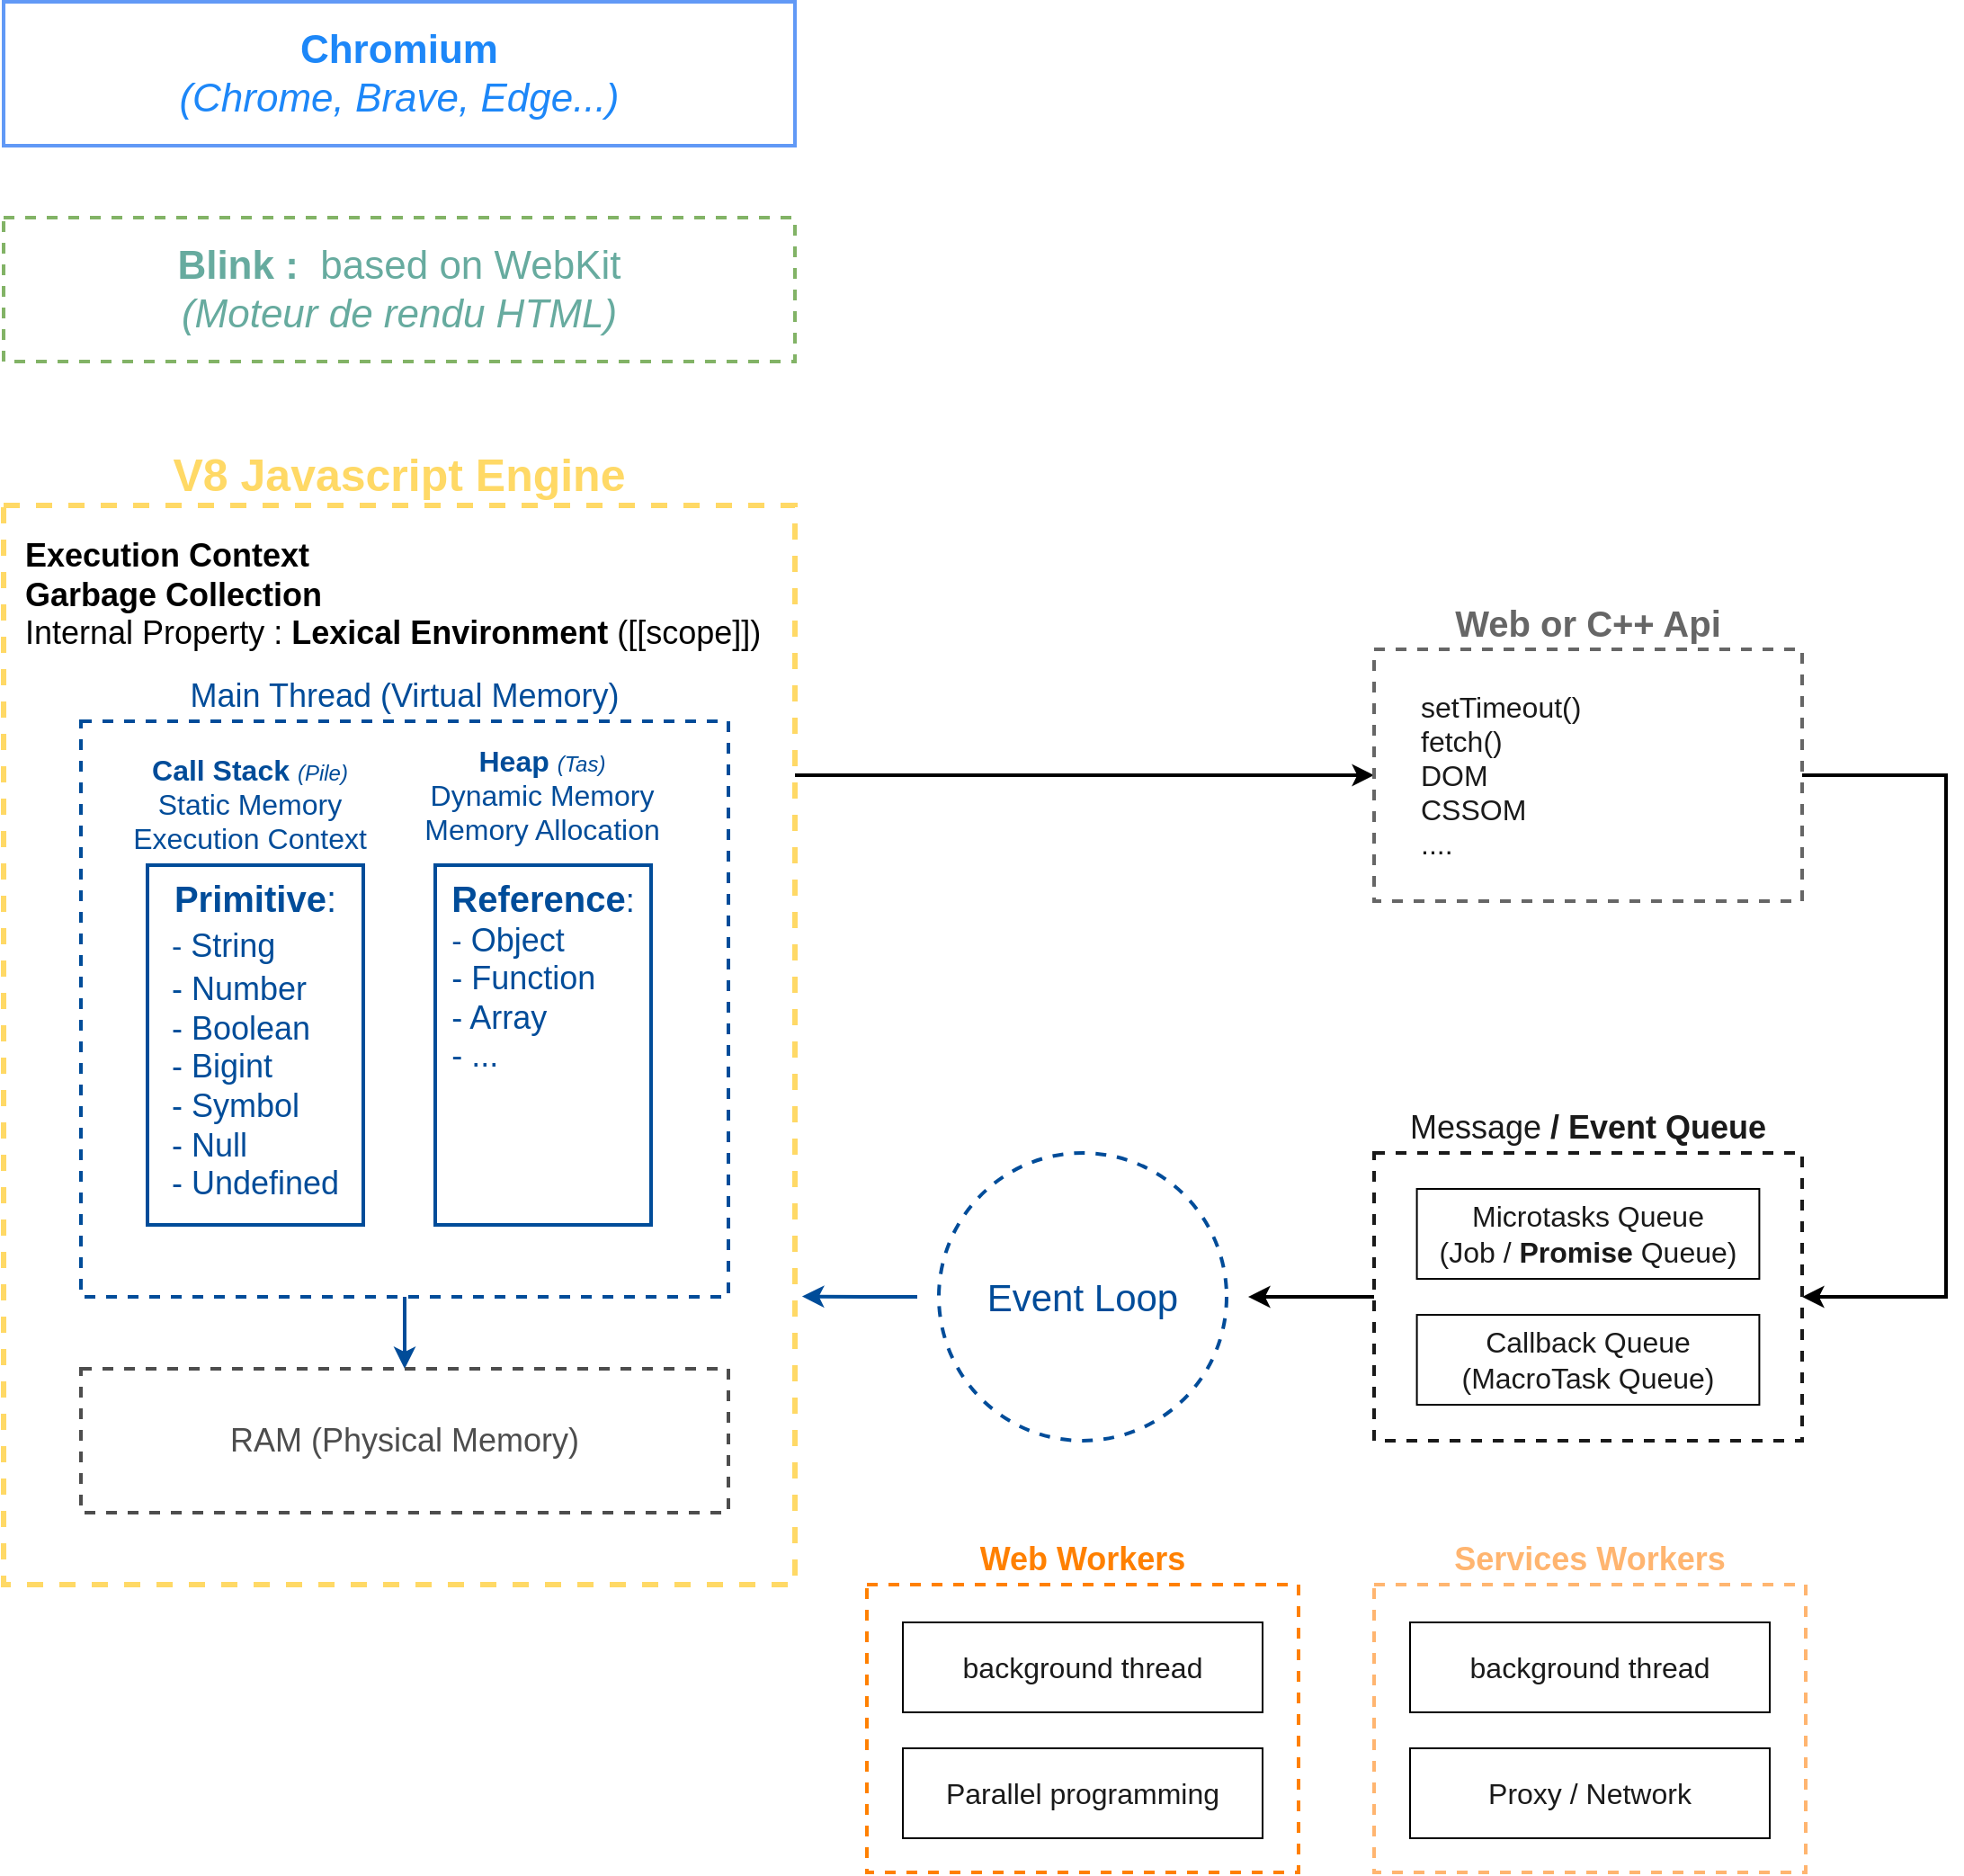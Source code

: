 <mxfile version="20.5.3" type="github">
  <diagram id="v0MDKut95CKC4kZgBaAw" name="Page-1">
    <mxGraphModel dx="2607" dy="2527" grid="1" gridSize="10" guides="1" tooltips="1" connect="1" arrows="1" fold="1" page="1" pageScale="1" pageWidth="850" pageHeight="1100" math="0" shadow="0">
      <root>
        <mxCell id="0" />
        <mxCell id="1" parent="0" />
        <mxCell id="1x8RhWClq7wQ5mpjOaXK-1" style="edgeStyle=orthogonalEdgeStyle;rounded=0;orthogonalLoop=1;jettySize=auto;html=1;entryX=0;entryY=0.5;entryDx=0;entryDy=0;fontSize=21;exitX=1;exitY=0.25;exitDx=0;exitDy=0;strokeWidth=2;" edge="1" parent="1" source="1x8RhWClq7wQ5mpjOaXK-2" target="1x8RhWClq7wQ5mpjOaXK-17">
          <mxGeometry relative="1" as="geometry" />
        </mxCell>
        <mxCell id="1x8RhWClq7wQ5mpjOaXK-2" value="&lt;font size=&quot;1&quot; color=&quot;#ffd966&quot;&gt;&lt;b style=&quot;font-size: 25px;&quot;&gt;V8 Javascript Engine&lt;/b&gt;&lt;/font&gt;" style="rounded=0;whiteSpace=wrap;html=1;fontSize=21;strokeColor=#FFD966;fillStyle=auto;strokeWidth=3;dashed=1;verticalAlign=bottom;labelPosition=center;verticalLabelPosition=top;align=center;fillColor=default;" vertex="1" parent="1">
          <mxGeometry x="120" y="240" width="440" height="600" as="geometry" />
        </mxCell>
        <mxCell id="1x8RhWClq7wQ5mpjOaXK-3" value="" style="edgeStyle=orthogonalEdgeStyle;rounded=0;orthogonalLoop=1;jettySize=auto;html=1;entryX=1;entryY=0.5;entryDx=0;entryDy=0;exitX=1;exitY=0.5;exitDx=0;exitDy=0;strokeWidth=2;" edge="1" parent="1" source="1x8RhWClq7wQ5mpjOaXK-17" target="1x8RhWClq7wQ5mpjOaXK-20">
          <mxGeometry relative="1" as="geometry">
            <mxPoint x="1140" y="400" as="sourcePoint" />
            <Array as="points">
              <mxPoint x="1200" y="390" />
              <mxPoint x="1200" y="680" />
            </Array>
          </mxGeometry>
        </mxCell>
        <mxCell id="1x8RhWClq7wQ5mpjOaXK-4" value="&lt;span style=&quot;font-family: &amp;quot;Google Sans&amp;quot;, arial, sans-serif; text-align: left; font-size: 22px;&quot;&gt;&lt;font color=&quot;#1d87f8&quot; style=&quot;font-size: 22px;&quot;&gt;Chromium &lt;br&gt;&lt;span style=&quot;font-weight: normal;&quot;&gt;&lt;i style=&quot;&quot;&gt;(Chrome, Brave, Edge...)&lt;/i&gt;&lt;/span&gt;&lt;/font&gt;&lt;/span&gt;" style="rounded=0;whiteSpace=wrap;html=1;fontSize=22;strokeWidth=2;fontStyle=1;strokeColor=#6199f6;" vertex="1" parent="1">
          <mxGeometry x="120" y="-40" width="440" height="80" as="geometry" />
        </mxCell>
        <mxCell id="1x8RhWClq7wQ5mpjOaXK-5" style="edgeStyle=orthogonalEdgeStyle;rounded=0;orthogonalLoop=1;jettySize=auto;html=1;strokeWidth=2;" edge="1" parent="1" source="1x8RhWClq7wQ5mpjOaXK-20" target="1x8RhWClq7wQ5mpjOaXK-7">
          <mxGeometry relative="1" as="geometry">
            <mxPoint x="730" y="400" as="targetPoint" />
          </mxGeometry>
        </mxCell>
        <mxCell id="1x8RhWClq7wQ5mpjOaXK-6" style="edgeStyle=orthogonalEdgeStyle;rounded=0;orthogonalLoop=1;jettySize=auto;html=1;fontSize=21;fontColor=#7EA6E0;entryX=1.009;entryY=0.733;entryDx=0;entryDy=0;strokeColor=#004C99;strokeWidth=2;entryPerimeter=0;" edge="1" parent="1" source="1x8RhWClq7wQ5mpjOaXK-7" target="1x8RhWClq7wQ5mpjOaXK-2">
          <mxGeometry relative="1" as="geometry" />
        </mxCell>
        <mxCell id="1x8RhWClq7wQ5mpjOaXK-7" value="Event Loop" style="ellipse;whiteSpace=wrap;html=1;aspect=fixed;rounded=0;glass=0;sketch=0;fillStyle=auto;strokeColor=#004C99;strokeWidth=2;fontSize=21;perimeterSpacing=12;fillColor=none;fontColor=#004C99;dashed=1;" vertex="1" parent="1">
          <mxGeometry x="640" y="600" width="160" height="160" as="geometry" />
        </mxCell>
        <mxCell id="1x8RhWClq7wQ5mpjOaXK-8" value="&lt;font color=&quot;#000000&quot;&gt;&lt;b&gt;Execution Context&lt;br&gt;Garbage Collection&lt;/b&gt;&lt;br&gt;&lt;/font&gt;&lt;div style=&quot;&quot;&gt;&lt;span style=&quot;background-color: initial;&quot;&gt;&lt;font color=&quot;#000000&quot;&gt;Internal Property : &lt;b&gt;Lexical Environment&lt;/b&gt; ([[scope]])&lt;/font&gt;&lt;/span&gt;&lt;/div&gt;" style="text;html=1;strokeColor=none;fillColor=none;align=left;verticalAlign=middle;whiteSpace=wrap;rounded=0;glass=0;dashed=1;sketch=0;fillStyle=auto;strokeWidth=2;fontSize=18;fontColor=#004C99;" vertex="1" parent="1">
          <mxGeometry x="130" y="240" width="420" height="100" as="geometry" />
        </mxCell>
        <mxCell id="1x8RhWClq7wQ5mpjOaXK-9" style="edgeStyle=orthogonalEdgeStyle;rounded=0;orthogonalLoop=1;jettySize=auto;html=1;fontSize=25;strokeWidth=2;strokeColor=#004C99;" edge="1" parent="1" source="1x8RhWClq7wQ5mpjOaXK-10" target="1x8RhWClq7wQ5mpjOaXK-13">
          <mxGeometry relative="1" as="geometry" />
        </mxCell>
        <mxCell id="1x8RhWClq7wQ5mpjOaXK-10" value="Main Thread (Virtual Memory)" style="rounded=0;whiteSpace=wrap;html=1;glass=0;dashed=1;sketch=0;fillStyle=auto;strokeColor=#004C99;strokeWidth=2;fontSize=18;fontColor=#004C99;fillColor=none;gradientColor=none;labelPosition=center;verticalLabelPosition=top;align=center;verticalAlign=bottom;" vertex="1" parent="1">
          <mxGeometry x="163" y="360" width="360" height="320" as="geometry" />
        </mxCell>
        <mxCell id="1x8RhWClq7wQ5mpjOaXK-11" value="&lt;font style=&quot;font-size: 20px;&quot;&gt;&lt;font style=&quot;font-size: 20px;&quot;&gt;&lt;b style=&quot;&quot;&gt;Primitive&lt;/b&gt;&lt;/font&gt;:&lt;br&gt;&lt;/font&gt;&lt;div style=&quot;text-align: left; font-size: 20px;&quot;&gt;&lt;span style=&quot;background-color: initial;&quot;&gt;&lt;span style=&quot;font-size: 17px;&quot;&gt;-&lt;/span&gt;&lt;font style=&quot;font-size: 18px;&quot;&gt;&lt;font style=&quot;font-size: 18px;&quot;&gt;&amp;nbsp;String&lt;/font&gt;&lt;/font&gt;&lt;/span&gt;&lt;/div&gt;&lt;div style=&quot;text-align: left; font-size: 20px;&quot;&gt;&lt;span style=&quot;background-color: initial;&quot;&gt;&lt;font style=&quot;font-size: 18px;&quot;&gt;&lt;font style=&quot;font-size: 18px;&quot;&gt;- Number&lt;/font&gt;&lt;/font&gt;&lt;/span&gt;&lt;/div&gt;&lt;font style=&quot;font-size: 18px;&quot;&gt;&lt;span style=&quot;background-color: initial;&quot;&gt;&lt;div style=&quot;text-align: left;&quot;&gt;&lt;span style=&quot;background-color: initial;&quot;&gt;&lt;font style=&quot;font-size: 18px;&quot;&gt;- Boolean&lt;/font&gt;&lt;/span&gt;&lt;/div&gt;&lt;/span&gt;&lt;span style=&quot;background-color: initial;&quot;&gt;&lt;div style=&quot;text-align: left;&quot;&gt;&lt;span style=&quot;background-color: initial;&quot;&gt;&lt;font style=&quot;font-size: 18px;&quot;&gt;- Bigint&lt;/font&gt;&lt;/span&gt;&lt;/div&gt;&lt;/span&gt;&lt;span style=&quot;background-color: initial;&quot;&gt;&lt;div style=&quot;text-align: left;&quot;&gt;&lt;span style=&quot;background-color: initial;&quot;&gt;- Symbol&lt;/span&gt;&lt;/div&gt;&lt;/span&gt;&lt;span style=&quot;background-color: initial;&quot;&gt;&lt;div style=&quot;text-align: left;&quot;&gt;&lt;span style=&quot;background-color: initial;&quot;&gt;- Null&lt;/span&gt;&lt;/div&gt;&lt;/span&gt;&lt;span style=&quot;background-color: initial;&quot;&gt;&lt;div style=&quot;text-align: left;&quot;&gt;&lt;span style=&quot;background-color: initial;&quot;&gt;- Undefined&lt;/span&gt;&lt;/div&gt;&lt;/span&gt;&lt;/font&gt;" style="rounded=0;whiteSpace=wrap;html=1;glass=0;sketch=0;fillStyle=auto;strokeColor=#004C99;strokeWidth=2;fontSize=18;fontColor=#004C99;fillColor=none;gradientColor=none;verticalAlign=top;" vertex="1" parent="1">
          <mxGeometry x="200" y="440" width="120" height="200" as="geometry" />
        </mxCell>
        <mxCell id="1x8RhWClq7wQ5mpjOaXK-12" value="&lt;b&gt;&lt;font style=&quot;font-size: 20px;&quot;&gt;Reference&lt;/font&gt;&lt;/b&gt;:&lt;br&gt;&lt;div style=&quot;text-align: left;&quot;&gt;&lt;span style=&quot;background-color: initial;&quot;&gt;&lt;span style=&quot;font-size: 17px;&quot;&gt;-&lt;/span&gt;&lt;font style=&quot;font-size: 18px;&quot;&gt;&lt;font style=&quot;font-size: 18px;&quot;&gt; &lt;/font&gt;&lt;font style=&quot;font-size: 18px;&quot;&gt;Object&lt;/font&gt;&lt;/font&gt;&lt;/span&gt;&lt;/div&gt;&lt;font style=&quot;font-size: 18px;&quot;&gt;&lt;span style=&quot;background-color: initial;&quot;&gt;&lt;div style=&quot;text-align: left;&quot;&gt;&lt;span style=&quot;background-color: initial;&quot;&gt;&lt;font style=&quot;font-size: 18px;&quot;&gt;- Function&lt;/font&gt;&lt;/span&gt;&lt;/div&gt;&lt;/span&gt;&lt;span style=&quot;background-color: initial;&quot;&gt;&lt;div style=&quot;text-align: left;&quot;&gt;&lt;span style=&quot;background-color: initial;&quot;&gt;&lt;font style=&quot;font-size: 18px;&quot;&gt;- Array&lt;/font&gt;&lt;/span&gt;&lt;/div&gt;&lt;/span&gt;&lt;span style=&quot;background-color: initial;&quot;&gt;&lt;div style=&quot;text-align: left;&quot;&gt;&lt;span style=&quot;background-color: initial;&quot;&gt;- ...&lt;/span&gt;&lt;/div&gt;&lt;/span&gt;&lt;/font&gt;" style="rounded=0;whiteSpace=wrap;html=1;glass=0;sketch=0;fillStyle=auto;strokeColor=#004C99;strokeWidth=2;fontSize=18;fontColor=#004C99;fillColor=none;gradientColor=none;verticalAlign=top;" vertex="1" parent="1">
          <mxGeometry x="360" y="440" width="120" height="200" as="geometry" />
        </mxCell>
        <mxCell id="1x8RhWClq7wQ5mpjOaXK-13" value="&lt;font color=&quot;#4d4d4d&quot;&gt;RAM (Physical Memory)&lt;/font&gt;" style="rounded=0;whiteSpace=wrap;html=1;glass=0;sketch=0;fillStyle=auto;strokeColor=#4D4D4D;strokeWidth=2;fontSize=18;fontColor=#004C99;fillColor=none;gradientColor=none;dashed=1;" vertex="1" parent="1">
          <mxGeometry x="163" y="720" width="360" height="80" as="geometry" />
        </mxCell>
        <mxCell id="1x8RhWClq7wQ5mpjOaXK-14" value="&lt;b&gt;Call Stack&amp;nbsp;&lt;/b&gt;&lt;i&gt;&lt;font style=&quot;font-size: 12px;&quot;&gt;(Pile)&lt;/font&gt;&lt;/i&gt;&lt;br&gt;&lt;div style=&quot;text-align: center;&quot;&gt;&lt;span style=&quot;background-color: initial; text-align: left;&quot;&gt;Static Memory&lt;/span&gt;&lt;/div&gt;&lt;div style=&quot;text-align: left; font-size: 16px;&quot;&gt;&lt;span style=&quot;background-color: initial; font-size: 16px;&quot;&gt;Execution Context&lt;/span&gt;&lt;/div&gt;" style="text;html=1;strokeColor=none;fillColor=none;align=center;verticalAlign=middle;whiteSpace=wrap;rounded=0;glass=0;dashed=1;sketch=0;fillStyle=auto;strokeWidth=2;fontSize=16;fontColor=#004C99;" vertex="1" parent="1">
          <mxGeometry x="182" y="374" width="150" height="64" as="geometry" />
        </mxCell>
        <mxCell id="1x8RhWClq7wQ5mpjOaXK-15" value="&lt;b&gt;Heap&amp;nbsp;&lt;/b&gt;&lt;i&gt;&lt;font style=&quot;font-size: 12px;&quot;&gt;(Tas)&lt;/font&gt;&lt;/i&gt;&lt;br&gt;Dynamic Memory&lt;br&gt;Memory Allocation" style="text;html=1;strokeColor=none;fillColor=none;align=center;verticalAlign=middle;whiteSpace=wrap;rounded=0;glass=0;dashed=1;sketch=0;fillStyle=auto;strokeWidth=2;fontSize=16;fontColor=#004C99;" vertex="1" parent="1">
          <mxGeometry x="341" y="363" width="157" height="75" as="geometry" />
        </mxCell>
        <mxCell id="1x8RhWClq7wQ5mpjOaXK-16" value="" style="group" connectable="0" vertex="1" parent="1">
          <mxGeometry x="882" y="320" width="238" height="140" as="geometry" />
        </mxCell>
        <mxCell id="1x8RhWClq7wQ5mpjOaXK-17" value="&lt;span style=&quot;font-family: &amp;quot;Google Sans&amp;quot;, arial, sans-serif; text-align: left;&quot;&gt;&lt;font size=&quot;1&quot; style=&quot;&quot;&gt;&lt;b style=&quot;font-size: 20px;&quot;&gt;Web or C++ Api&lt;/b&gt;&lt;/font&gt;&lt;/span&gt;" style="rounded=0;whiteSpace=wrap;html=1;labelPosition=center;verticalLabelPosition=top;align=center;verticalAlign=bottom;fillColor=default;fontColor=#666666;strokeColor=#666666;dashed=1;strokeWidth=2;" vertex="1" parent="1x8RhWClq7wQ5mpjOaXK-16">
          <mxGeometry width="238" height="140" as="geometry" />
        </mxCell>
        <mxCell id="1x8RhWClq7wQ5mpjOaXK-18" value="&lt;font color=&quot;#1a1a1a&quot;&gt;setTimeout()&lt;br&gt;fetch()&lt;br&gt;DOM&lt;br&gt;CSSOM&lt;br&gt;....&lt;/font&gt;" style="text;html=1;strokeColor=none;fillColor=none;align=left;verticalAlign=middle;whiteSpace=wrap;rounded=0;glass=0;dashed=1;sketch=0;fillStyle=auto;strokeWidth=2;fontSize=16;fontColor=#004C99;" vertex="1" parent="1x8RhWClq7wQ5mpjOaXK-16">
          <mxGeometry x="23.8" y="30" width="166.6" height="80" as="geometry" />
        </mxCell>
        <mxCell id="1x8RhWClq7wQ5mpjOaXK-19" value="" style="group;fillColor=default;" connectable="0" vertex="1" parent="1">
          <mxGeometry x="882" y="600" width="238" height="160" as="geometry" />
        </mxCell>
        <mxCell id="1x8RhWClq7wQ5mpjOaXK-20" value="&lt;span style=&quot;font-family: &amp;quot;Google Sans&amp;quot;, arial, sans-serif; text-align: left;&quot;&gt;&lt;font color=&quot;#1a1a1a&quot; style=&quot;font-size: 18px;&quot;&gt;Message&lt;b&gt; / Event Queue&lt;/b&gt;&lt;/font&gt;&lt;/span&gt;" style="rounded=0;whiteSpace=wrap;html=1;labelPosition=center;verticalLabelPosition=top;align=center;verticalAlign=bottom;dashed=1;strokeWidth=2;strokeColor=#1A1A1A;fillColor=none;" vertex="1" parent="1x8RhWClq7wQ5mpjOaXK-19">
          <mxGeometry width="238" height="160" as="geometry" />
        </mxCell>
        <mxCell id="1x8RhWClq7wQ5mpjOaXK-21" value="Microtasks Queue&lt;br&gt;(Job / &lt;b&gt;Promise &lt;/b&gt;Queue)" style="rounded=0;whiteSpace=wrap;html=1;fontSize=16;fontColor=#1A1A1A;" vertex="1" parent="1x8RhWClq7wQ5mpjOaXK-19">
          <mxGeometry x="23.8" y="20" width="190.4" height="50" as="geometry" />
        </mxCell>
        <mxCell id="1x8RhWClq7wQ5mpjOaXK-22" value="Callback Queue&lt;br&gt;(MacroTask Queue)" style="rounded=0;whiteSpace=wrap;html=1;fontSize=16;fontColor=#1A1A1A;" vertex="1" parent="1x8RhWClq7wQ5mpjOaXK-19">
          <mxGeometry x="23.8" y="90" width="190.4" height="50" as="geometry" />
        </mxCell>
        <mxCell id="1x8RhWClq7wQ5mpjOaXK-23" value="&lt;span style=&quot;font-family: &amp;quot;Google Sans&amp;quot;, arial, sans-serif; text-align: left;&quot;&gt;&lt;font color=&quot;#ff8000&quot; style=&quot;font-size: 18px;&quot;&gt;&lt;b style=&quot;&quot;&gt;Web Workers&lt;/b&gt;&lt;/font&gt;&lt;/span&gt;" style="rounded=0;whiteSpace=wrap;html=1;labelPosition=center;verticalLabelPosition=top;align=center;verticalAlign=bottom;dashed=1;strokeWidth=2;strokeColor=#FF8000;fillColor=none;" vertex="1" parent="1">
          <mxGeometry x="600" y="840" width="240" height="160" as="geometry" />
        </mxCell>
        <mxCell id="1x8RhWClq7wQ5mpjOaXK-24" value="background thread" style="rounded=0;whiteSpace=wrap;html=1;fontSize=16;fontColor=#1A1A1A;" vertex="1" parent="1">
          <mxGeometry x="620" y="861" width="200" height="50" as="geometry" />
        </mxCell>
        <mxCell id="1x8RhWClq7wQ5mpjOaXK-25" value="Parallel programming" style="rounded=0;whiteSpace=wrap;html=1;fontSize=16;fontColor=#1A1A1A;" vertex="1" parent="1">
          <mxGeometry x="620" y="931" width="200" height="50" as="geometry" />
        </mxCell>
        <mxCell id="1x8RhWClq7wQ5mpjOaXK-26" value="&lt;span style=&quot;font-family: &amp;quot;Google Sans&amp;quot;, arial, sans-serif; text-align: left;&quot;&gt;&lt;font color=&quot;#ffb570&quot; style=&quot;font-size: 18px;&quot;&gt;&lt;b style=&quot;&quot;&gt;Services Workers&lt;/b&gt;&lt;/font&gt;&lt;/span&gt;" style="rounded=0;whiteSpace=wrap;html=1;labelPosition=center;verticalLabelPosition=top;align=center;verticalAlign=bottom;dashed=1;strokeWidth=2;strokeColor=#FFB570;fillColor=none;" vertex="1" parent="1">
          <mxGeometry x="882" y="840" width="240" height="160" as="geometry" />
        </mxCell>
        <mxCell id="1x8RhWClq7wQ5mpjOaXK-27" value="background thread" style="rounded=0;whiteSpace=wrap;html=1;fontSize=16;fontColor=#1A1A1A;" vertex="1" parent="1">
          <mxGeometry x="902" y="861" width="200" height="50" as="geometry" />
        </mxCell>
        <mxCell id="1x8RhWClq7wQ5mpjOaXK-28" value="Proxy / Network" style="rounded=0;whiteSpace=wrap;html=1;fontSize=16;fontColor=#1A1A1A;" vertex="1" parent="1">
          <mxGeometry x="902" y="931" width="200" height="50" as="geometry" />
        </mxCell>
        <mxCell id="1x8RhWClq7wQ5mpjOaXK-29" value="&lt;span style=&quot;color: rgb(103, 171, 159); font-family: &amp;quot;Google Sans&amp;quot;, arial, sans-serif; text-align: left;&quot;&gt;Blink :&amp;nbsp;&amp;nbsp;&lt;span style=&quot;font-weight: normal;&quot;&gt;based on WebKit&lt;/span&gt;&lt;/span&gt;&lt;br style=&quot;color: rgb(103, 171, 159); font-family: &amp;quot;Google Sans&amp;quot;, arial, sans-serif; text-align: left;&quot;&gt;&lt;span style=&quot;color: rgb(103, 171, 159); font-family: &amp;quot;Google Sans&amp;quot;, arial, sans-serif; text-align: left; font-weight: normal;&quot;&gt;&lt;i&gt;(Moteur de rendu HTML)&lt;/i&gt;&lt;/span&gt;" style="rounded=0;whiteSpace=wrap;html=1;fontSize=22;strokeWidth=2;fontStyle=1;fillColor=default;strokeColor=#82b366;dashed=1;" vertex="1" parent="1">
          <mxGeometry x="120" y="80" width="440" height="80" as="geometry" />
        </mxCell>
      </root>
    </mxGraphModel>
  </diagram>
</mxfile>
